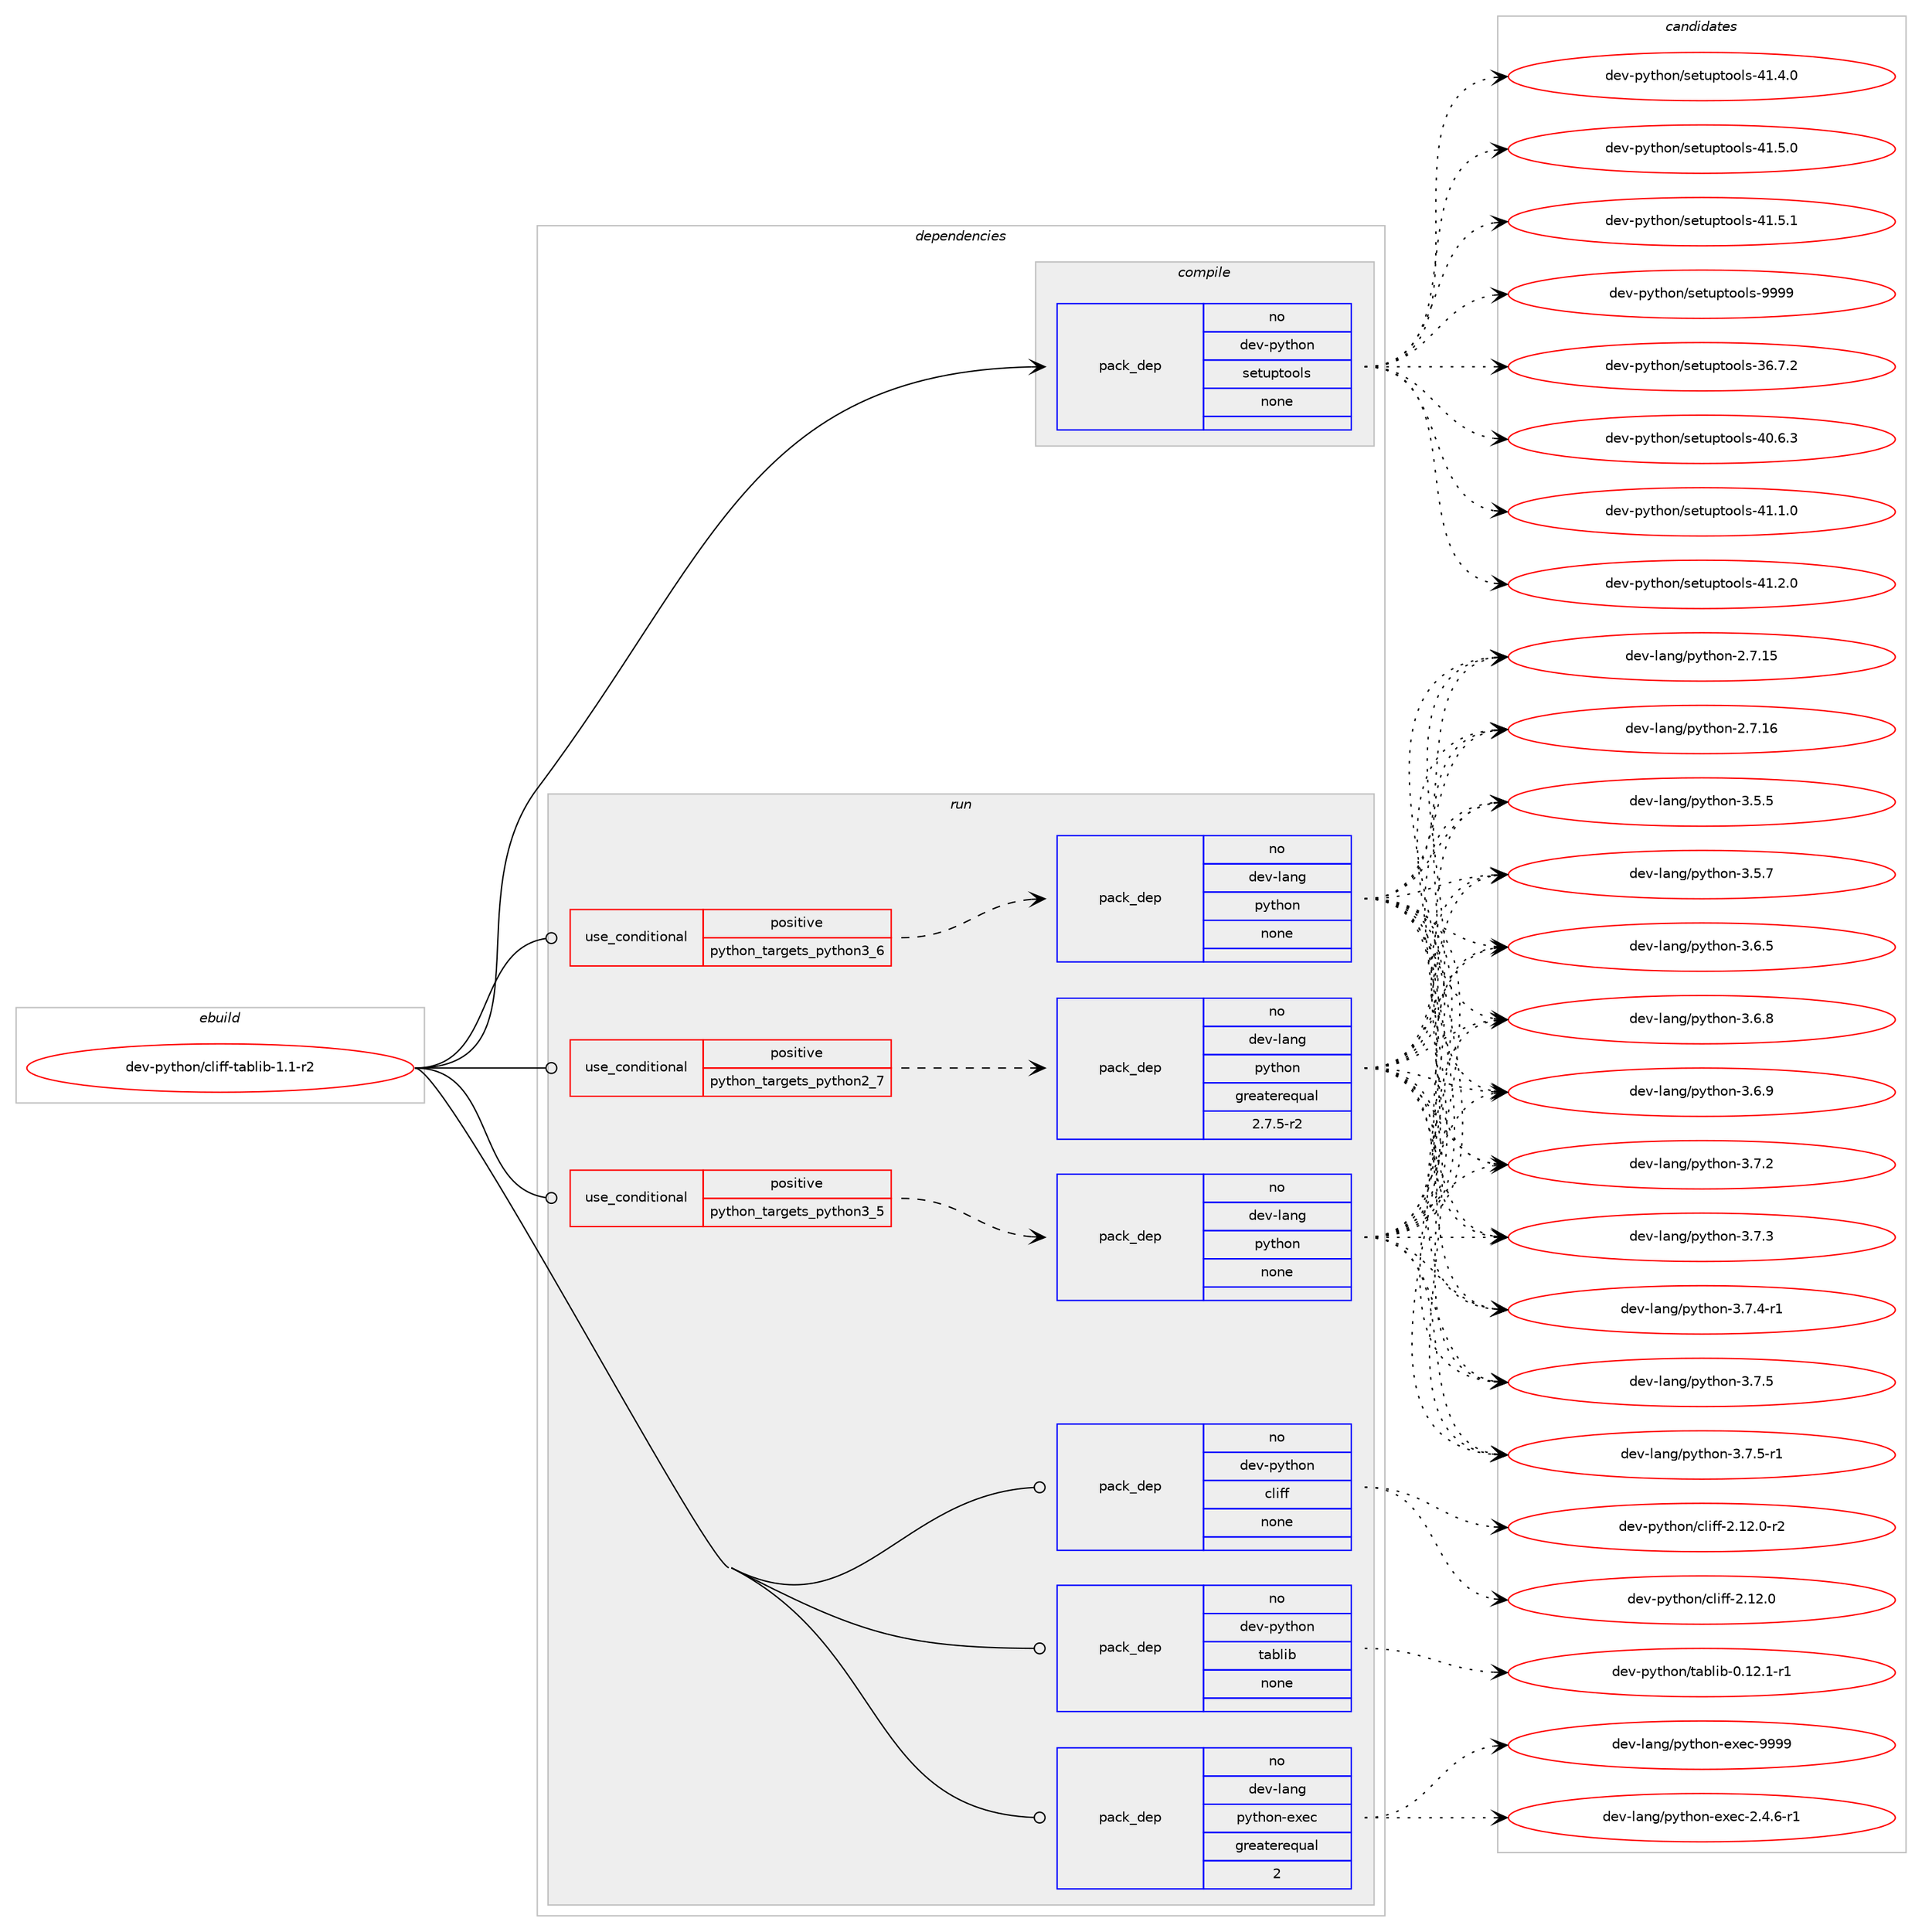 digraph prolog {

# *************
# Graph options
# *************

newrank=true;
concentrate=true;
compound=true;
graph [rankdir=LR,fontname=Helvetica,fontsize=10,ranksep=1.5];#, ranksep=2.5, nodesep=0.2];
edge  [arrowhead=vee];
node  [fontname=Helvetica,fontsize=10];

# **********
# The ebuild
# **********

subgraph cluster_leftcol {
color=gray;
rank=same;
label=<<i>ebuild</i>>;
id [label="dev-python/cliff-tablib-1.1-r2", color=red, width=4, href="../dev-python/cliff-tablib-1.1-r2.svg"];
}

# ****************
# The dependencies
# ****************

subgraph cluster_midcol {
color=gray;
label=<<i>dependencies</i>>;
subgraph cluster_compile {
fillcolor="#eeeeee";
style=filled;
label=<<i>compile</i>>;
subgraph pack449839 {
dependency599256 [label=<<TABLE BORDER="0" CELLBORDER="1" CELLSPACING="0" CELLPADDING="4" WIDTH="220"><TR><TD ROWSPAN="6" CELLPADDING="30">pack_dep</TD></TR><TR><TD WIDTH="110">no</TD></TR><TR><TD>dev-python</TD></TR><TR><TD>setuptools</TD></TR><TR><TD>none</TD></TR><TR><TD></TD></TR></TABLE>>, shape=none, color=blue];
}
id:e -> dependency599256:w [weight=20,style="solid",arrowhead="vee"];
}
subgraph cluster_compileandrun {
fillcolor="#eeeeee";
style=filled;
label=<<i>compile and run</i>>;
}
subgraph cluster_run {
fillcolor="#eeeeee";
style=filled;
label=<<i>run</i>>;
subgraph cond137638 {
dependency599257 [label=<<TABLE BORDER="0" CELLBORDER="1" CELLSPACING="0" CELLPADDING="4"><TR><TD ROWSPAN="3" CELLPADDING="10">use_conditional</TD></TR><TR><TD>positive</TD></TR><TR><TD>python_targets_python2_7</TD></TR></TABLE>>, shape=none, color=red];
subgraph pack449840 {
dependency599258 [label=<<TABLE BORDER="0" CELLBORDER="1" CELLSPACING="0" CELLPADDING="4" WIDTH="220"><TR><TD ROWSPAN="6" CELLPADDING="30">pack_dep</TD></TR><TR><TD WIDTH="110">no</TD></TR><TR><TD>dev-lang</TD></TR><TR><TD>python</TD></TR><TR><TD>greaterequal</TD></TR><TR><TD>2.7.5-r2</TD></TR></TABLE>>, shape=none, color=blue];
}
dependency599257:e -> dependency599258:w [weight=20,style="dashed",arrowhead="vee"];
}
id:e -> dependency599257:w [weight=20,style="solid",arrowhead="odot"];
subgraph cond137639 {
dependency599259 [label=<<TABLE BORDER="0" CELLBORDER="1" CELLSPACING="0" CELLPADDING="4"><TR><TD ROWSPAN="3" CELLPADDING="10">use_conditional</TD></TR><TR><TD>positive</TD></TR><TR><TD>python_targets_python3_5</TD></TR></TABLE>>, shape=none, color=red];
subgraph pack449841 {
dependency599260 [label=<<TABLE BORDER="0" CELLBORDER="1" CELLSPACING="0" CELLPADDING="4" WIDTH="220"><TR><TD ROWSPAN="6" CELLPADDING="30">pack_dep</TD></TR><TR><TD WIDTH="110">no</TD></TR><TR><TD>dev-lang</TD></TR><TR><TD>python</TD></TR><TR><TD>none</TD></TR><TR><TD></TD></TR></TABLE>>, shape=none, color=blue];
}
dependency599259:e -> dependency599260:w [weight=20,style="dashed",arrowhead="vee"];
}
id:e -> dependency599259:w [weight=20,style="solid",arrowhead="odot"];
subgraph cond137640 {
dependency599261 [label=<<TABLE BORDER="0" CELLBORDER="1" CELLSPACING="0" CELLPADDING="4"><TR><TD ROWSPAN="3" CELLPADDING="10">use_conditional</TD></TR><TR><TD>positive</TD></TR><TR><TD>python_targets_python3_6</TD></TR></TABLE>>, shape=none, color=red];
subgraph pack449842 {
dependency599262 [label=<<TABLE BORDER="0" CELLBORDER="1" CELLSPACING="0" CELLPADDING="4" WIDTH="220"><TR><TD ROWSPAN="6" CELLPADDING="30">pack_dep</TD></TR><TR><TD WIDTH="110">no</TD></TR><TR><TD>dev-lang</TD></TR><TR><TD>python</TD></TR><TR><TD>none</TD></TR><TR><TD></TD></TR></TABLE>>, shape=none, color=blue];
}
dependency599261:e -> dependency599262:w [weight=20,style="dashed",arrowhead="vee"];
}
id:e -> dependency599261:w [weight=20,style="solid",arrowhead="odot"];
subgraph pack449843 {
dependency599263 [label=<<TABLE BORDER="0" CELLBORDER="1" CELLSPACING="0" CELLPADDING="4" WIDTH="220"><TR><TD ROWSPAN="6" CELLPADDING="30">pack_dep</TD></TR><TR><TD WIDTH="110">no</TD></TR><TR><TD>dev-lang</TD></TR><TR><TD>python-exec</TD></TR><TR><TD>greaterequal</TD></TR><TR><TD>2</TD></TR></TABLE>>, shape=none, color=blue];
}
id:e -> dependency599263:w [weight=20,style="solid",arrowhead="odot"];
subgraph pack449844 {
dependency599264 [label=<<TABLE BORDER="0" CELLBORDER="1" CELLSPACING="0" CELLPADDING="4" WIDTH="220"><TR><TD ROWSPAN="6" CELLPADDING="30">pack_dep</TD></TR><TR><TD WIDTH="110">no</TD></TR><TR><TD>dev-python</TD></TR><TR><TD>cliff</TD></TR><TR><TD>none</TD></TR><TR><TD></TD></TR></TABLE>>, shape=none, color=blue];
}
id:e -> dependency599264:w [weight=20,style="solid",arrowhead="odot"];
subgraph pack449845 {
dependency599265 [label=<<TABLE BORDER="0" CELLBORDER="1" CELLSPACING="0" CELLPADDING="4" WIDTH="220"><TR><TD ROWSPAN="6" CELLPADDING="30">pack_dep</TD></TR><TR><TD WIDTH="110">no</TD></TR><TR><TD>dev-python</TD></TR><TR><TD>tablib</TD></TR><TR><TD>none</TD></TR><TR><TD></TD></TR></TABLE>>, shape=none, color=blue];
}
id:e -> dependency599265:w [weight=20,style="solid",arrowhead="odot"];
}
}

# **************
# The candidates
# **************

subgraph cluster_choices {
rank=same;
color=gray;
label=<<i>candidates</i>>;

subgraph choice449839 {
color=black;
nodesep=1;
choice100101118451121211161041111104711510111611711211611111110811545515446554650 [label="dev-python/setuptools-36.7.2", color=red, width=4,href="../dev-python/setuptools-36.7.2.svg"];
choice100101118451121211161041111104711510111611711211611111110811545524846544651 [label="dev-python/setuptools-40.6.3", color=red, width=4,href="../dev-python/setuptools-40.6.3.svg"];
choice100101118451121211161041111104711510111611711211611111110811545524946494648 [label="dev-python/setuptools-41.1.0", color=red, width=4,href="../dev-python/setuptools-41.1.0.svg"];
choice100101118451121211161041111104711510111611711211611111110811545524946504648 [label="dev-python/setuptools-41.2.0", color=red, width=4,href="../dev-python/setuptools-41.2.0.svg"];
choice100101118451121211161041111104711510111611711211611111110811545524946524648 [label="dev-python/setuptools-41.4.0", color=red, width=4,href="../dev-python/setuptools-41.4.0.svg"];
choice100101118451121211161041111104711510111611711211611111110811545524946534648 [label="dev-python/setuptools-41.5.0", color=red, width=4,href="../dev-python/setuptools-41.5.0.svg"];
choice100101118451121211161041111104711510111611711211611111110811545524946534649 [label="dev-python/setuptools-41.5.1", color=red, width=4,href="../dev-python/setuptools-41.5.1.svg"];
choice10010111845112121116104111110471151011161171121161111111081154557575757 [label="dev-python/setuptools-9999", color=red, width=4,href="../dev-python/setuptools-9999.svg"];
dependency599256:e -> choice100101118451121211161041111104711510111611711211611111110811545515446554650:w [style=dotted,weight="100"];
dependency599256:e -> choice100101118451121211161041111104711510111611711211611111110811545524846544651:w [style=dotted,weight="100"];
dependency599256:e -> choice100101118451121211161041111104711510111611711211611111110811545524946494648:w [style=dotted,weight="100"];
dependency599256:e -> choice100101118451121211161041111104711510111611711211611111110811545524946504648:w [style=dotted,weight="100"];
dependency599256:e -> choice100101118451121211161041111104711510111611711211611111110811545524946524648:w [style=dotted,weight="100"];
dependency599256:e -> choice100101118451121211161041111104711510111611711211611111110811545524946534648:w [style=dotted,weight="100"];
dependency599256:e -> choice100101118451121211161041111104711510111611711211611111110811545524946534649:w [style=dotted,weight="100"];
dependency599256:e -> choice10010111845112121116104111110471151011161171121161111111081154557575757:w [style=dotted,weight="100"];
}
subgraph choice449840 {
color=black;
nodesep=1;
choice10010111845108971101034711212111610411111045504655464953 [label="dev-lang/python-2.7.15", color=red, width=4,href="../dev-lang/python-2.7.15.svg"];
choice10010111845108971101034711212111610411111045504655464954 [label="dev-lang/python-2.7.16", color=red, width=4,href="../dev-lang/python-2.7.16.svg"];
choice100101118451089711010347112121116104111110455146534653 [label="dev-lang/python-3.5.5", color=red, width=4,href="../dev-lang/python-3.5.5.svg"];
choice100101118451089711010347112121116104111110455146534655 [label="dev-lang/python-3.5.7", color=red, width=4,href="../dev-lang/python-3.5.7.svg"];
choice100101118451089711010347112121116104111110455146544653 [label="dev-lang/python-3.6.5", color=red, width=4,href="../dev-lang/python-3.6.5.svg"];
choice100101118451089711010347112121116104111110455146544656 [label="dev-lang/python-3.6.8", color=red, width=4,href="../dev-lang/python-3.6.8.svg"];
choice100101118451089711010347112121116104111110455146544657 [label="dev-lang/python-3.6.9", color=red, width=4,href="../dev-lang/python-3.6.9.svg"];
choice100101118451089711010347112121116104111110455146554650 [label="dev-lang/python-3.7.2", color=red, width=4,href="../dev-lang/python-3.7.2.svg"];
choice100101118451089711010347112121116104111110455146554651 [label="dev-lang/python-3.7.3", color=red, width=4,href="../dev-lang/python-3.7.3.svg"];
choice1001011184510897110103471121211161041111104551465546524511449 [label="dev-lang/python-3.7.4-r1", color=red, width=4,href="../dev-lang/python-3.7.4-r1.svg"];
choice100101118451089711010347112121116104111110455146554653 [label="dev-lang/python-3.7.5", color=red, width=4,href="../dev-lang/python-3.7.5.svg"];
choice1001011184510897110103471121211161041111104551465546534511449 [label="dev-lang/python-3.7.5-r1", color=red, width=4,href="../dev-lang/python-3.7.5-r1.svg"];
dependency599258:e -> choice10010111845108971101034711212111610411111045504655464953:w [style=dotted,weight="100"];
dependency599258:e -> choice10010111845108971101034711212111610411111045504655464954:w [style=dotted,weight="100"];
dependency599258:e -> choice100101118451089711010347112121116104111110455146534653:w [style=dotted,weight="100"];
dependency599258:e -> choice100101118451089711010347112121116104111110455146534655:w [style=dotted,weight="100"];
dependency599258:e -> choice100101118451089711010347112121116104111110455146544653:w [style=dotted,weight="100"];
dependency599258:e -> choice100101118451089711010347112121116104111110455146544656:w [style=dotted,weight="100"];
dependency599258:e -> choice100101118451089711010347112121116104111110455146544657:w [style=dotted,weight="100"];
dependency599258:e -> choice100101118451089711010347112121116104111110455146554650:w [style=dotted,weight="100"];
dependency599258:e -> choice100101118451089711010347112121116104111110455146554651:w [style=dotted,weight="100"];
dependency599258:e -> choice1001011184510897110103471121211161041111104551465546524511449:w [style=dotted,weight="100"];
dependency599258:e -> choice100101118451089711010347112121116104111110455146554653:w [style=dotted,weight="100"];
dependency599258:e -> choice1001011184510897110103471121211161041111104551465546534511449:w [style=dotted,weight="100"];
}
subgraph choice449841 {
color=black;
nodesep=1;
choice10010111845108971101034711212111610411111045504655464953 [label="dev-lang/python-2.7.15", color=red, width=4,href="../dev-lang/python-2.7.15.svg"];
choice10010111845108971101034711212111610411111045504655464954 [label="dev-lang/python-2.7.16", color=red, width=4,href="../dev-lang/python-2.7.16.svg"];
choice100101118451089711010347112121116104111110455146534653 [label="dev-lang/python-3.5.5", color=red, width=4,href="../dev-lang/python-3.5.5.svg"];
choice100101118451089711010347112121116104111110455146534655 [label="dev-lang/python-3.5.7", color=red, width=4,href="../dev-lang/python-3.5.7.svg"];
choice100101118451089711010347112121116104111110455146544653 [label="dev-lang/python-3.6.5", color=red, width=4,href="../dev-lang/python-3.6.5.svg"];
choice100101118451089711010347112121116104111110455146544656 [label="dev-lang/python-3.6.8", color=red, width=4,href="../dev-lang/python-3.6.8.svg"];
choice100101118451089711010347112121116104111110455146544657 [label="dev-lang/python-3.6.9", color=red, width=4,href="../dev-lang/python-3.6.9.svg"];
choice100101118451089711010347112121116104111110455146554650 [label="dev-lang/python-3.7.2", color=red, width=4,href="../dev-lang/python-3.7.2.svg"];
choice100101118451089711010347112121116104111110455146554651 [label="dev-lang/python-3.7.3", color=red, width=4,href="../dev-lang/python-3.7.3.svg"];
choice1001011184510897110103471121211161041111104551465546524511449 [label="dev-lang/python-3.7.4-r1", color=red, width=4,href="../dev-lang/python-3.7.4-r1.svg"];
choice100101118451089711010347112121116104111110455146554653 [label="dev-lang/python-3.7.5", color=red, width=4,href="../dev-lang/python-3.7.5.svg"];
choice1001011184510897110103471121211161041111104551465546534511449 [label="dev-lang/python-3.7.5-r1", color=red, width=4,href="../dev-lang/python-3.7.5-r1.svg"];
dependency599260:e -> choice10010111845108971101034711212111610411111045504655464953:w [style=dotted,weight="100"];
dependency599260:e -> choice10010111845108971101034711212111610411111045504655464954:w [style=dotted,weight="100"];
dependency599260:e -> choice100101118451089711010347112121116104111110455146534653:w [style=dotted,weight="100"];
dependency599260:e -> choice100101118451089711010347112121116104111110455146534655:w [style=dotted,weight="100"];
dependency599260:e -> choice100101118451089711010347112121116104111110455146544653:w [style=dotted,weight="100"];
dependency599260:e -> choice100101118451089711010347112121116104111110455146544656:w [style=dotted,weight="100"];
dependency599260:e -> choice100101118451089711010347112121116104111110455146544657:w [style=dotted,weight="100"];
dependency599260:e -> choice100101118451089711010347112121116104111110455146554650:w [style=dotted,weight="100"];
dependency599260:e -> choice100101118451089711010347112121116104111110455146554651:w [style=dotted,weight="100"];
dependency599260:e -> choice1001011184510897110103471121211161041111104551465546524511449:w [style=dotted,weight="100"];
dependency599260:e -> choice100101118451089711010347112121116104111110455146554653:w [style=dotted,weight="100"];
dependency599260:e -> choice1001011184510897110103471121211161041111104551465546534511449:w [style=dotted,weight="100"];
}
subgraph choice449842 {
color=black;
nodesep=1;
choice10010111845108971101034711212111610411111045504655464953 [label="dev-lang/python-2.7.15", color=red, width=4,href="../dev-lang/python-2.7.15.svg"];
choice10010111845108971101034711212111610411111045504655464954 [label="dev-lang/python-2.7.16", color=red, width=4,href="../dev-lang/python-2.7.16.svg"];
choice100101118451089711010347112121116104111110455146534653 [label="dev-lang/python-3.5.5", color=red, width=4,href="../dev-lang/python-3.5.5.svg"];
choice100101118451089711010347112121116104111110455146534655 [label="dev-lang/python-3.5.7", color=red, width=4,href="../dev-lang/python-3.5.7.svg"];
choice100101118451089711010347112121116104111110455146544653 [label="dev-lang/python-3.6.5", color=red, width=4,href="../dev-lang/python-3.6.5.svg"];
choice100101118451089711010347112121116104111110455146544656 [label="dev-lang/python-3.6.8", color=red, width=4,href="../dev-lang/python-3.6.8.svg"];
choice100101118451089711010347112121116104111110455146544657 [label="dev-lang/python-3.6.9", color=red, width=4,href="../dev-lang/python-3.6.9.svg"];
choice100101118451089711010347112121116104111110455146554650 [label="dev-lang/python-3.7.2", color=red, width=4,href="../dev-lang/python-3.7.2.svg"];
choice100101118451089711010347112121116104111110455146554651 [label="dev-lang/python-3.7.3", color=red, width=4,href="../dev-lang/python-3.7.3.svg"];
choice1001011184510897110103471121211161041111104551465546524511449 [label="dev-lang/python-3.7.4-r1", color=red, width=4,href="../dev-lang/python-3.7.4-r1.svg"];
choice100101118451089711010347112121116104111110455146554653 [label="dev-lang/python-3.7.5", color=red, width=4,href="../dev-lang/python-3.7.5.svg"];
choice1001011184510897110103471121211161041111104551465546534511449 [label="dev-lang/python-3.7.5-r1", color=red, width=4,href="../dev-lang/python-3.7.5-r1.svg"];
dependency599262:e -> choice10010111845108971101034711212111610411111045504655464953:w [style=dotted,weight="100"];
dependency599262:e -> choice10010111845108971101034711212111610411111045504655464954:w [style=dotted,weight="100"];
dependency599262:e -> choice100101118451089711010347112121116104111110455146534653:w [style=dotted,weight="100"];
dependency599262:e -> choice100101118451089711010347112121116104111110455146534655:w [style=dotted,weight="100"];
dependency599262:e -> choice100101118451089711010347112121116104111110455146544653:w [style=dotted,weight="100"];
dependency599262:e -> choice100101118451089711010347112121116104111110455146544656:w [style=dotted,weight="100"];
dependency599262:e -> choice100101118451089711010347112121116104111110455146544657:w [style=dotted,weight="100"];
dependency599262:e -> choice100101118451089711010347112121116104111110455146554650:w [style=dotted,weight="100"];
dependency599262:e -> choice100101118451089711010347112121116104111110455146554651:w [style=dotted,weight="100"];
dependency599262:e -> choice1001011184510897110103471121211161041111104551465546524511449:w [style=dotted,weight="100"];
dependency599262:e -> choice100101118451089711010347112121116104111110455146554653:w [style=dotted,weight="100"];
dependency599262:e -> choice1001011184510897110103471121211161041111104551465546534511449:w [style=dotted,weight="100"];
}
subgraph choice449843 {
color=black;
nodesep=1;
choice10010111845108971101034711212111610411111045101120101994550465246544511449 [label="dev-lang/python-exec-2.4.6-r1", color=red, width=4,href="../dev-lang/python-exec-2.4.6-r1.svg"];
choice10010111845108971101034711212111610411111045101120101994557575757 [label="dev-lang/python-exec-9999", color=red, width=4,href="../dev-lang/python-exec-9999.svg"];
dependency599263:e -> choice10010111845108971101034711212111610411111045101120101994550465246544511449:w [style=dotted,weight="100"];
dependency599263:e -> choice10010111845108971101034711212111610411111045101120101994557575757:w [style=dotted,weight="100"];
}
subgraph choice449844 {
color=black;
nodesep=1;
choice10010111845112121116104111110479910810510210245504649504648 [label="dev-python/cliff-2.12.0", color=red, width=4,href="../dev-python/cliff-2.12.0.svg"];
choice100101118451121211161041111104799108105102102455046495046484511450 [label="dev-python/cliff-2.12.0-r2", color=red, width=4,href="../dev-python/cliff-2.12.0-r2.svg"];
dependency599264:e -> choice10010111845112121116104111110479910810510210245504649504648:w [style=dotted,weight="100"];
dependency599264:e -> choice100101118451121211161041111104799108105102102455046495046484511450:w [style=dotted,weight="100"];
}
subgraph choice449845 {
color=black;
nodesep=1;
choice1001011184511212111610411111047116979810810598454846495046494511449 [label="dev-python/tablib-0.12.1-r1", color=red, width=4,href="../dev-python/tablib-0.12.1-r1.svg"];
dependency599265:e -> choice1001011184511212111610411111047116979810810598454846495046494511449:w [style=dotted,weight="100"];
}
}

}
